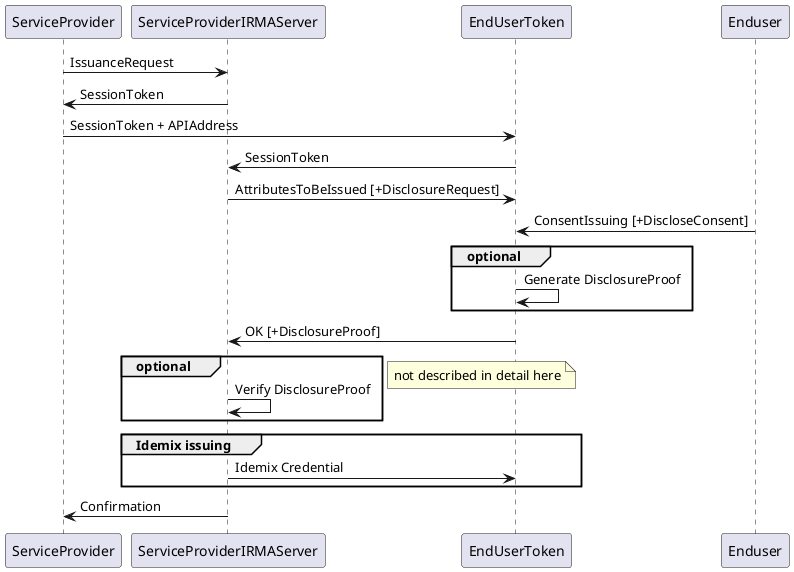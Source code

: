@startuml
  ServiceProvider -> ServiceProviderIRMAServer: IssuanceRequest
  ServiceProviderIRMAServer -> ServiceProvider: SessionToken
  ServiceProvider -> EndUserToken: SessionToken + APIAddress
  EndUserToken -> ServiceProviderIRMAServer: SessionToken
  ServiceProviderIRMAServer -> EndUserToken: AttributesToBeIssued [+DisclosureRequest]
  Enduser -> EndUserToken: ConsentIssuing [+DiscloseConsent]

  group optional
    EndUserToken -> EndUserToken: Generate DisclosureProof
  end

  EndUserToken -> ServiceProviderIRMAServer: OK [+DisclosureProof]
  
  group optional
    ServiceProviderIRMAServer -> ServiceProviderIRMAServer: Verify DisclosureProof
  end

  group Idemix issuing
    note left
      not described in detail here
    end note
    ServiceProviderIRMAServer -> EndUserToken: Idemix Credential
  end
  
  ServiceProviderIRMAServer -> ServiceProvider: Confirmation
@enduml